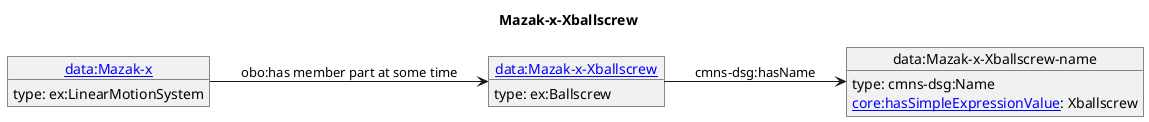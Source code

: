 @startuml
skinparam linetype polyline
left to right direction
title Mazak-x-Xballscrew
object "[[./Mazak-x-Xballscrew.html data:Mazak-x-Xballscrew]]" as o1 {
 type: ex:Ballscrew 
}
object "data:Mazak-x-Xballscrew-name" as o2 {
 type: cmns-dsg:Name 
}
object "[[./Mazak-x.html data:Mazak-x]]" as o3 {
 type: ex:LinearMotionSystem 
}
o1 --> o2 : cmns-dsg:hasName
o2 : [[https://spec.industrialontologies.org/ontology/core/Core/hasSimpleExpressionValue core:hasSimpleExpressionValue]]: Xballscrew
o3 --> o1 : obo:has member part at some time
@enduml
